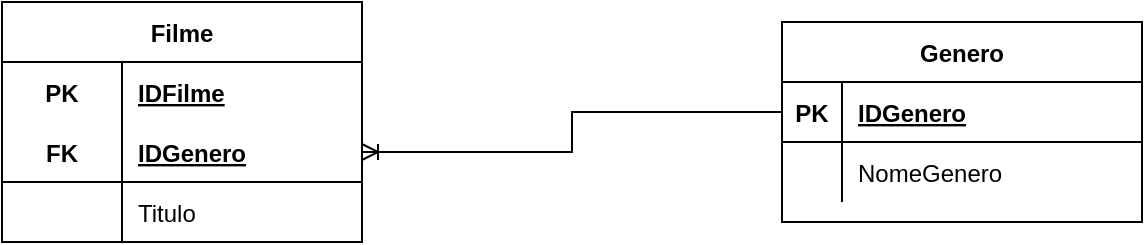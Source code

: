 <mxfile version="14.9.4" type="device"><diagram id="ZEI7sSVKkoBMjNLOIGo9" name="Page-1"><mxGraphModel dx="782" dy="706" grid="1" gridSize="10" guides="1" tooltips="1" connect="1" arrows="1" fold="1" page="1" pageScale="1" pageWidth="827" pageHeight="1169" math="0" shadow="0"><root><mxCell id="0"/><mxCell id="1" parent="0"/><mxCell id="63QH9xU5pudjo7fwR1JZ-1" value="Genero" style="shape=table;startSize=30;container=1;collapsible=1;childLayout=tableLayout;fixedRows=1;rowLines=0;fontStyle=1;align=center;resizeLast=1;" vertex="1" parent="1"><mxGeometry x="530" y="170" width="180" height="100" as="geometry"/></mxCell><mxCell id="63QH9xU5pudjo7fwR1JZ-2" value="" style="shape=partialRectangle;collapsible=0;dropTarget=0;pointerEvents=0;fillColor=none;top=0;left=0;bottom=1;right=0;points=[[0,0.5],[1,0.5]];portConstraint=eastwest;" vertex="1" parent="63QH9xU5pudjo7fwR1JZ-1"><mxGeometry y="30" width="180" height="30" as="geometry"/></mxCell><mxCell id="63QH9xU5pudjo7fwR1JZ-3" value="PK" style="shape=partialRectangle;connectable=0;fillColor=none;top=0;left=0;bottom=0;right=0;fontStyle=1;overflow=hidden;" vertex="1" parent="63QH9xU5pudjo7fwR1JZ-2"><mxGeometry width="30" height="30" as="geometry"/></mxCell><mxCell id="63QH9xU5pudjo7fwR1JZ-4" value="IDGenero" style="shape=partialRectangle;connectable=0;fillColor=none;top=0;left=0;bottom=0;right=0;align=left;spacingLeft=6;fontStyle=5;overflow=hidden;" vertex="1" parent="63QH9xU5pudjo7fwR1JZ-2"><mxGeometry x="30" width="150" height="30" as="geometry"/></mxCell><mxCell id="63QH9xU5pudjo7fwR1JZ-5" value="" style="shape=partialRectangle;collapsible=0;dropTarget=0;pointerEvents=0;fillColor=none;top=0;left=0;bottom=0;right=0;points=[[0,0.5],[1,0.5]];portConstraint=eastwest;" vertex="1" parent="63QH9xU5pudjo7fwR1JZ-1"><mxGeometry y="60" width="180" height="30" as="geometry"/></mxCell><mxCell id="63QH9xU5pudjo7fwR1JZ-6" value="" style="shape=partialRectangle;connectable=0;fillColor=none;top=0;left=0;bottom=0;right=0;editable=1;overflow=hidden;" vertex="1" parent="63QH9xU5pudjo7fwR1JZ-5"><mxGeometry width="30" height="30" as="geometry"/></mxCell><mxCell id="63QH9xU5pudjo7fwR1JZ-7" value="NomeGenero" style="shape=partialRectangle;connectable=0;fillColor=none;top=0;left=0;bottom=0;right=0;align=left;spacingLeft=6;overflow=hidden;" vertex="1" parent="63QH9xU5pudjo7fwR1JZ-5"><mxGeometry x="30" width="150" height="30" as="geometry"/></mxCell><mxCell id="63QH9xU5pudjo7fwR1JZ-14" value="Filme" style="shape=table;startSize=30;container=1;collapsible=1;childLayout=tableLayout;fixedRows=1;rowLines=0;fontStyle=1;align=center;resizeLast=1;" vertex="1" parent="1"><mxGeometry x="140" y="160" width="180" height="120" as="geometry"/></mxCell><mxCell id="63QH9xU5pudjo7fwR1JZ-15" value="" style="shape=partialRectangle;collapsible=0;dropTarget=0;pointerEvents=0;fillColor=none;top=0;left=0;bottom=0;right=0;points=[[0,0.5],[1,0.5]];portConstraint=eastwest;" vertex="1" parent="63QH9xU5pudjo7fwR1JZ-14"><mxGeometry y="30" width="180" height="30" as="geometry"/></mxCell><mxCell id="63QH9xU5pudjo7fwR1JZ-16" value="PK" style="shape=partialRectangle;connectable=0;fillColor=none;top=0;left=0;bottom=0;right=0;fontStyle=1;overflow=hidden;" vertex="1" parent="63QH9xU5pudjo7fwR1JZ-15"><mxGeometry width="60" height="30" as="geometry"/></mxCell><mxCell id="63QH9xU5pudjo7fwR1JZ-17" value="IDFilme" style="shape=partialRectangle;connectable=0;fillColor=none;top=0;left=0;bottom=0;right=0;align=left;spacingLeft=6;fontStyle=5;overflow=hidden;" vertex="1" parent="63QH9xU5pudjo7fwR1JZ-15"><mxGeometry x="60" width="120" height="30" as="geometry"/></mxCell><mxCell id="63QH9xU5pudjo7fwR1JZ-18" value="" style="shape=partialRectangle;collapsible=0;dropTarget=0;pointerEvents=0;fillColor=none;top=0;left=0;bottom=1;right=0;points=[[0,0.5],[1,0.5]];portConstraint=eastwest;" vertex="1" parent="63QH9xU5pudjo7fwR1JZ-14"><mxGeometry y="60" width="180" height="30" as="geometry"/></mxCell><mxCell id="63QH9xU5pudjo7fwR1JZ-19" value="FK" style="shape=partialRectangle;connectable=0;fillColor=none;top=0;left=0;bottom=0;right=0;fontStyle=1;overflow=hidden;" vertex="1" parent="63QH9xU5pudjo7fwR1JZ-18"><mxGeometry width="60" height="30" as="geometry"/></mxCell><mxCell id="63QH9xU5pudjo7fwR1JZ-20" value="IDGenero" style="shape=partialRectangle;connectable=0;fillColor=none;top=0;left=0;bottom=0;right=0;align=left;spacingLeft=6;fontStyle=5;overflow=hidden;" vertex="1" parent="63QH9xU5pudjo7fwR1JZ-18"><mxGeometry x="60" width="120" height="30" as="geometry"/></mxCell><mxCell id="63QH9xU5pudjo7fwR1JZ-21" value="" style="shape=partialRectangle;collapsible=0;dropTarget=0;pointerEvents=0;fillColor=none;top=0;left=0;bottom=0;right=0;points=[[0,0.5],[1,0.5]];portConstraint=eastwest;" vertex="1" parent="63QH9xU5pudjo7fwR1JZ-14"><mxGeometry y="90" width="180" height="30" as="geometry"/></mxCell><mxCell id="63QH9xU5pudjo7fwR1JZ-22" value="" style="shape=partialRectangle;connectable=0;fillColor=none;top=0;left=0;bottom=0;right=0;editable=1;overflow=hidden;" vertex="1" parent="63QH9xU5pudjo7fwR1JZ-21"><mxGeometry width="60" height="30" as="geometry"/></mxCell><mxCell id="63QH9xU5pudjo7fwR1JZ-23" value="Titulo" style="shape=partialRectangle;connectable=0;fillColor=none;top=0;left=0;bottom=0;right=0;align=left;spacingLeft=6;overflow=hidden;" vertex="1" parent="63QH9xU5pudjo7fwR1JZ-21"><mxGeometry x="60" width="120" height="30" as="geometry"/></mxCell><mxCell id="63QH9xU5pudjo7fwR1JZ-27" style="edgeStyle=orthogonalEdgeStyle;rounded=0;orthogonalLoop=1;jettySize=auto;html=1;exitX=0;exitY=0.5;exitDx=0;exitDy=0;entryX=1;entryY=0.5;entryDx=0;entryDy=0;startArrow=none;startFill=0;endArrow=ERoneToMany;endFill=0;" edge="1" parent="1" source="63QH9xU5pudjo7fwR1JZ-2" target="63QH9xU5pudjo7fwR1JZ-18"><mxGeometry relative="1" as="geometry"/></mxCell></root></mxGraphModel></diagram></mxfile>
